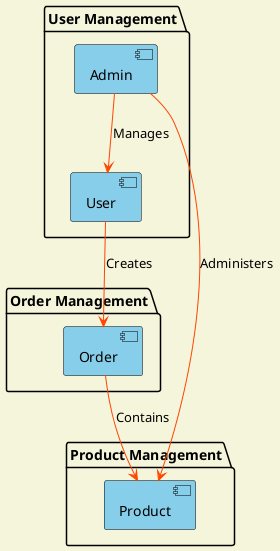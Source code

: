 @startuml
skinparam backgroundColor #F5F5DC
skinparam arrowColor #FF4500
skinparam component {
    BackgroundColor #87CEEB
    BorderColor #000000
}

package "User Management" {
    [User] as user
    [Admin] as admin
}

package "Product Management" {
    [Product] as product
}

package "Order Management" {
    [Order] as order
}

user --> order: "Creates"
admin --> user: "Manages"
admin --> product: "Administers"
order --> product: "Contains"

@enduml